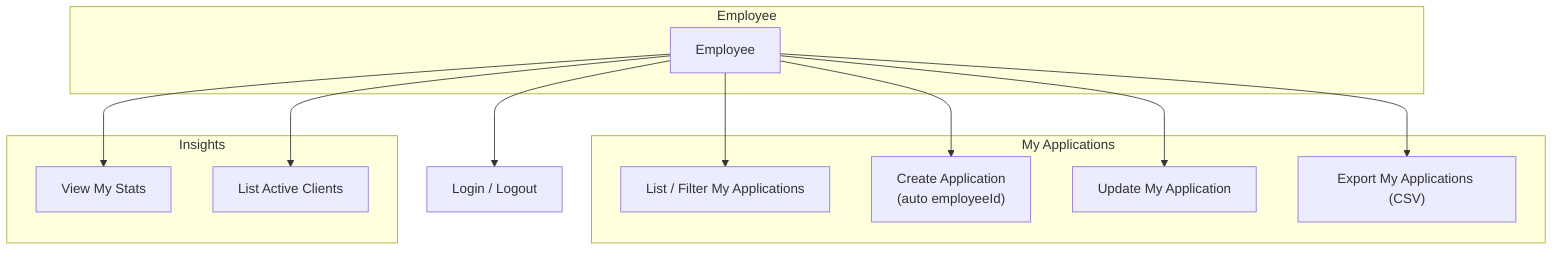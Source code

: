 flowchart TD
  subgraph Employee
    E["Employee"]
  end

  subgraph "My Applications"
    EU2["List / Filter My Applications"]
    EU3["Create Application<br/>(auto employeeId)"]
    EU4["Update My Application"]
    EU7["Export My Applications (CSV)"]
  end

  subgraph Insights
    EU5["View My Stats"]
    EU6["List Active Clients"]
  end

  EU1["Login / Logout"]

  %% Links
  E --> EU1
  E --> EU2
  E --> EU3
  E --> EU4
  E --> EU5
  E --> EU6
  E --> EU7